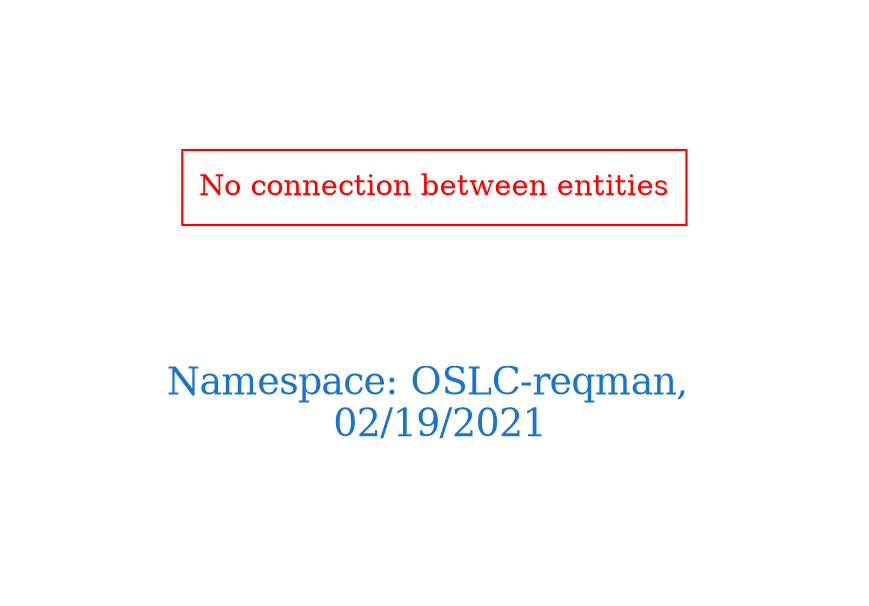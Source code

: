 digraph OGIT_ontology {
 graph [ rankdir= LR,pad=1 
fontsize = 18,
fontcolor= dodgerblue3,label = "\n\n\nNamespace: OSLC-reqman, \n 02/19/2021"];
node[shape=polygon];
edge [  color="gray81"];

"No connection between entities" [fontcolor = "red",color="red", shape="polygon"]
}
